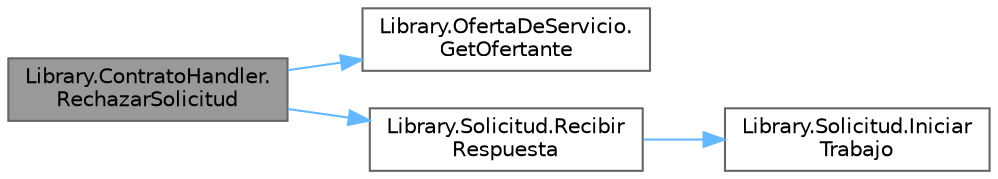 digraph "Library.ContratoHandler.RechazarSolicitud"
{
 // INTERACTIVE_SVG=YES
 // LATEX_PDF_SIZE
  bgcolor="transparent";
  edge [fontname=Helvetica,fontsize=10,labelfontname=Helvetica,labelfontsize=10];
  node [fontname=Helvetica,fontsize=10,shape=box,height=0.2,width=0.4];
  rankdir="LR";
  Node1 [label="Library.ContratoHandler.\lRechazarSolicitud",height=0.2,width=0.4,color="gray40", fillcolor="grey60", style="filled", fontcolor="black",tooltip="Método para rechazar una solicitud"];
  Node1 -> Node2 [color="steelblue1",style="solid"];
  Node2 [label="Library.OfertaDeServicio.\lGetOfertante",height=0.2,width=0.4,color="grey40", fillcolor="white", style="filled",URL="$classLibrary_1_1OfertaDeServicio.html#a317a1a53e5d0446eab1627651120cb02",tooltip="Método para obtener NickName de Ofertante"];
  Node1 -> Node3 [color="steelblue1",style="solid"];
  Node3 [label="Library.Solicitud.Recibir\lRespuesta",height=0.2,width=0.4,color="grey40", fillcolor="white", style="filled",URL="$classLibrary_1_1Solicitud.html#af5a3701c9bf3a3272239cfdbad4ca44c",tooltip="Método para conocer el estado de una oferta"];
  Node3 -> Node4 [color="steelblue1",style="solid"];
  Node4 [label="Library.Solicitud.Iniciar\lTrabajo",height=0.2,width=0.4,color="grey40", fillcolor="white", style="filled",URL="$classLibrary_1_1Solicitud.html#abd52f9a5723d6d08e2b3c4b1effc3bb3",tooltip="Método que inicia un trabajo, settea la fecha que fue aceptada y la máxima para calificar También cam..."];
}
